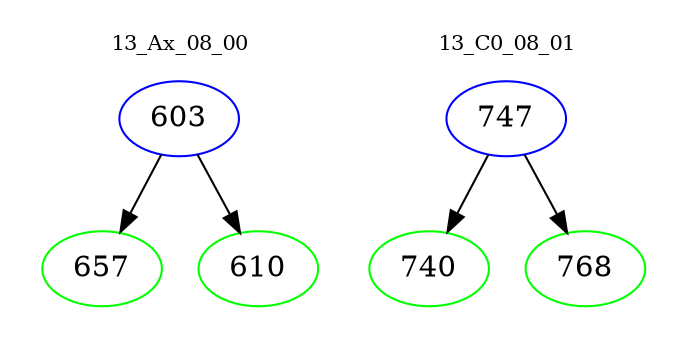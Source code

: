 digraph{
subgraph cluster_0 {
color = white
label = "13_Ax_08_00";
fontsize=10;
T0_603 [label="603", color="blue"]
T0_603 -> T0_657 [color="black"]
T0_657 [label="657", color="green"]
T0_603 -> T0_610 [color="black"]
T0_610 [label="610", color="green"]
}
subgraph cluster_1 {
color = white
label = "13_C0_08_01";
fontsize=10;
T1_747 [label="747", color="blue"]
T1_747 -> T1_740 [color="black"]
T1_740 [label="740", color="green"]
T1_747 -> T1_768 [color="black"]
T1_768 [label="768", color="green"]
}
}

